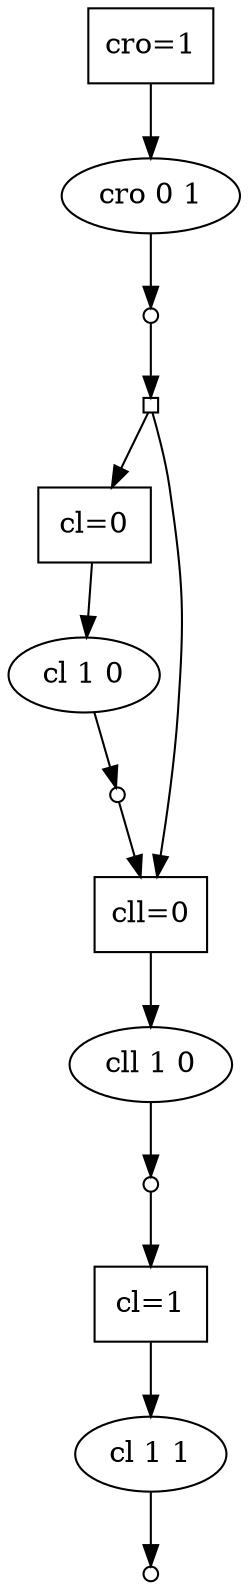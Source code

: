 digraph { 
ls_1_0[label="cl=0",shape=box];
ls_1_0 -> O_1_1_0;

ls_1_1[label="cl=1",shape=box];
ls_1_1 -> O_1_1_1;

ls_2_1[label="cro=1",shape=box];
ls_2_1 -> O_2_0_1;

ls_3_0[label="cll=0",shape=box];
ls_3_0 -> O_3_1_0;
O_1_1_0[label="cl 1 0"];
pintsol11[label="",shape=circle,fixedsize=true,width=0.1,height=0.1];
O_1_1_0 -> pintsol11;
pintsol11 -> ls_3_0;


O_1_1_1[label="cl 1 1"];
pintsol15[label="",shape=circle,fixedsize=true,width=0.1,height=0.1];
O_1_1_1 -> pintsol15;


O_2_0_1[label="cro 0 1"];
pintsol9[label="",shape=circle,fixedsize=true,width=0.1,height=0.1];
O_2_0_1 -> pintsol9;
pintsync1[label="",shape=square,fixedsize=true,width=0.1,height=0.1];
pintsync1 -> ls_1_0;
pintsync1 -> ls_3_0;
pintsol9 -> pintsync1;


O_3_1_0[label="cll 1 0"];
pintsol13[label="",shape=circle,fixedsize=true,width=0.1,height=0.1];
O_3_1_0 -> pintsol13;
pintsol13 -> ls_1_1;

}
